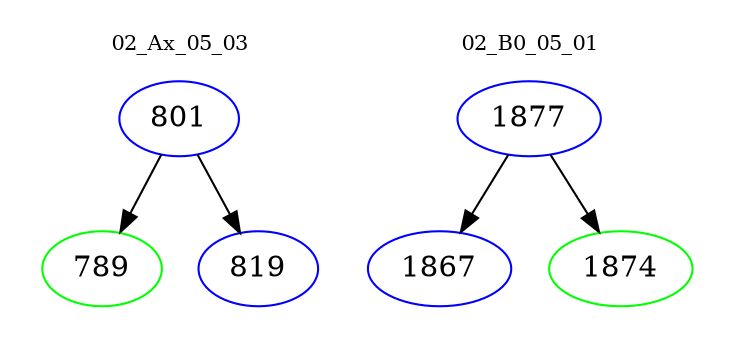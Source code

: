 digraph{
subgraph cluster_0 {
color = white
label = "02_Ax_05_03";
fontsize=10;
T0_801 [label="801", color="blue"]
T0_801 -> T0_789 [color="black"]
T0_789 [label="789", color="green"]
T0_801 -> T0_819 [color="black"]
T0_819 [label="819", color="blue"]
}
subgraph cluster_1 {
color = white
label = "02_B0_05_01";
fontsize=10;
T1_1877 [label="1877", color="blue"]
T1_1877 -> T1_1867 [color="black"]
T1_1867 [label="1867", color="blue"]
T1_1877 -> T1_1874 [color="black"]
T1_1874 [label="1874", color="green"]
}
}
